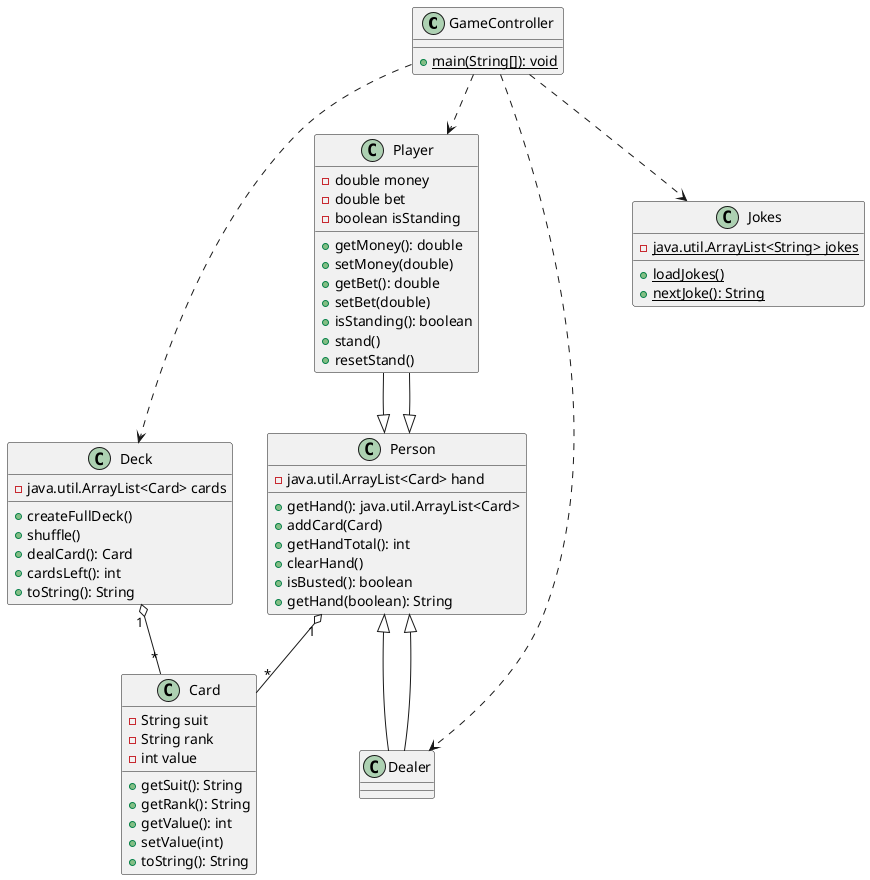 @startuml
class GameController {
  {static} + main(String[]): void
}

class Deck {
  - java.util.ArrayList<Card> cards
  + createFullDeck()
  + shuffle()
  + dealCard(): Card
  + cardsLeft(): int
  + toString(): String
}

class Card {
  - String suit
  - String rank
  - int value
  + getSuit(): String
  + getRank(): String
  + getValue(): int
  + setValue(int)
  + toString(): String
}

class Person {
  - java.util.ArrayList<Card> hand
  + getHand(): java.util.ArrayList<Card>
  + addCard(Card)
  + getHandTotal(): int
  + clearHand()
  + isBusted(): boolean
  + getHand(boolean): String
}

class Player extends Person {
  - double money
  - double bet
  - boolean isStanding
  + getMoney(): double
  + setMoney(double)
  + getBet(): double
  + setBet(double)
  + isStanding(): boolean
  + stand()
  + resetStand()
}

class Dealer extends Person

class Jokes {
  {static} - java.util.ArrayList<String> jokes
  {static} + loadJokes()
  {static} + nextJoke(): String
}

Deck "1" o-- "*" Card
Person "1" o-- "*" Card
Player --|> Person
Dealer --|> Person
GameController ..> Deck
GameController ..> Player
GameController ..> Dealer
GameController ..> Jokes
@enduml